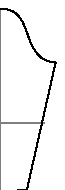 %*************************************************************
%Drawing pattern of Sleeve Bodice/Slopper
%Reference : http://www.madalynne.com/how-to-draft-a-sleeve-sloper-update
%*************************************************************
input sarith;

t := 1; % scaling factor of the square 1 X 1;
inch := 2.54*t; % since 1 inch = 2.54; This provides the space to stich
ease := 2*inch; %ease is taken of 2 inches
%***************************************************************

%========================================		
% Entering the measurements in cm
%========================================
%%%IMPORTANT: Make sure guidelines are atleast 1" than measurement

overarm_length := 65*t;
elbow_length   := 38*t;
bicep     	   := 35*t;
wrist     	   := 22.5*t;
cap_height	   := 7.5*inch;   %% US size 0: 5.75, size 2: 6, size 4: 6.25, size 6: 6.5, size 8: 6.75, size 10: 7, size 12: 7.25

%========================================

def BodiceSleeve = 
	s1 := (0,overarm_length); 							% A
	s2 := (0,0); 										% B
	s3 := (0,overarm_length - cap_height);				% C
	s4 := (0,overarm_length - elbow_length);			% D
	s5 := (-0.5 * bicep - 1 * inch,ypart s3);  			% E (This 1" is for ease)
	s6 := (0.5 * bicep + 1 * inch,ypart s3);			% F (This 1" is for ease)
	s7 := (-0.5 * wrist,ypart s2);						% G
	s8 := (0.5 * wrist,ypart s2);						% H
	s9 - s4 = whatever*((s5 - s7) rotated 90);
	s9 = whatever[s5 ,s7];								% I
	s10 - s4 = whatever * ((s6 - s8) rotated 90);
	s10 = whatever[s6 ,s8];								% J
	s11 := 1/4[s5,s3];									% K
	s12 := 1/4[s6,s3];									% L
	s13 := (-arclength(s5--s11),ypart s1);				% M
	s14 := (arclength(s6--s12),ypart s1);				% N
	s15 := (xpart s11,ypart s11 + (7/8 * inch)); 		% O
	s16 := (xpart s13,ypart s13 - (5/8 * inch)); 		% P
	s17 := (xpart s14,ypart s14 - (3/8 * inch)); 		% Q
	s18 := (xpart s12,ypart s12 + (5/8 * inch)); 		% R
	s19 := 1/2[s15,s16];								% S
	s20 := 1/2[s17,s18];								% T
	s21 := 1/2[s9,s4];									% U
	s22 := (xpart s21,ypart s21 - (3/8 *inch));			% V
	s23 := (s9 + 1* unitvector(direction 0 of (s5--s7)));% W
	s24 := (xpart s7 + (5/8 * inch),ypart s7); 			% X
	s25 := (s24 + 1* unitvector(direction 0 of (s23--s24))); % Y
	s26 := (xpart s8 - (5/8 * inch),ypart s8); 			% Z
	
	
	%draw s18 withpen pencircle scaled 1mm;
	%draw s19 withpen pencircle scaled 1mm;
	%draw s23 withpen pencircle scaled 1mm;
	

enddef;

beginfig(1)
	pair s[];
	BodiceSleeve;
	path sleeve_guide,front_sleeve,back_sleeve,IJ;
	sleeve_guide := s2--s1;
	IJ := s9--s10;
	front_sleeve := s1..s17..s20..s18..s6;
	%back_sleeve := s1..s16..s19..s15..s5--s9--s22--s23--s24--s25--s26--s10--s6;
	back_sleeve := s1..s16..s19..s15..s5--s9--s22--s23--s24--s25--s26--s6;
	draw sleeve_guide withcolor 0.5(black+white);
	draw IJ withcolor 0.5(black+white);
	draw front_sleeve;
	draw back_sleeve;
	
	%%% Matching sleeve armhole with the shirt
	message "================================";
	message "Arm hole for sleeve";
	show arclength(s15..s19..s16..s1..s17..s20..s18);
	message "================================";
	endfig;
end;